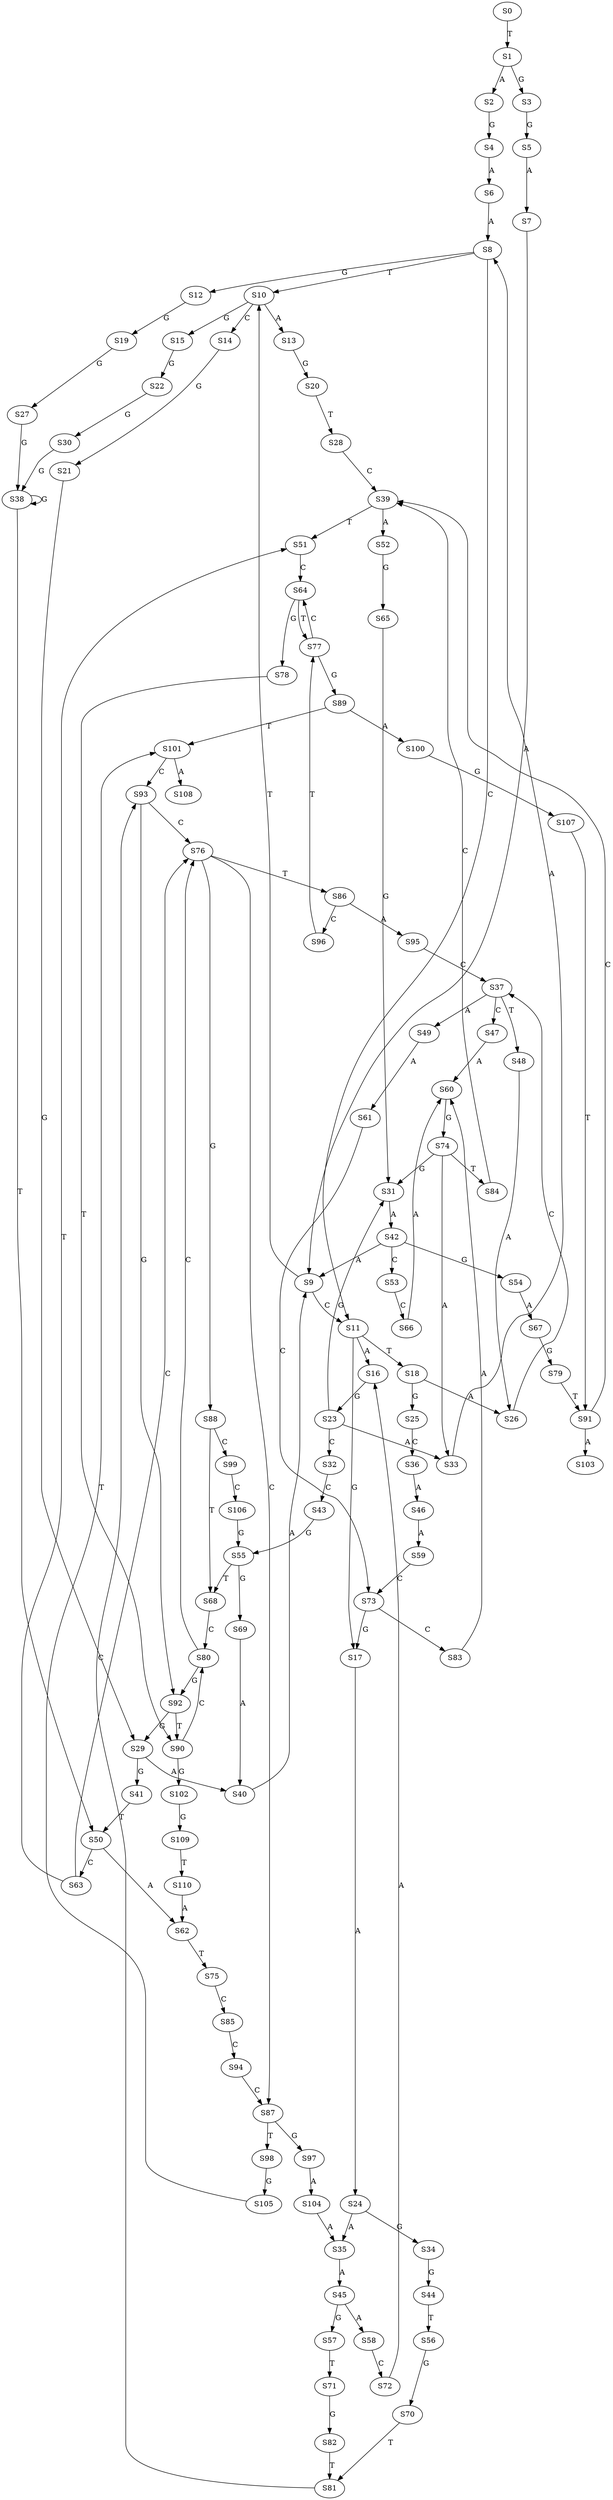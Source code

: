 strict digraph  {
	S0 -> S1 [ label = T ];
	S1 -> S2 [ label = A ];
	S1 -> S3 [ label = G ];
	S2 -> S4 [ label = G ];
	S3 -> S5 [ label = G ];
	S4 -> S6 [ label = A ];
	S5 -> S7 [ label = A ];
	S6 -> S8 [ label = A ];
	S7 -> S9 [ label = A ];
	S8 -> S10 [ label = T ];
	S8 -> S11 [ label = C ];
	S8 -> S12 [ label = G ];
	S9 -> S10 [ label = T ];
	S9 -> S11 [ label = C ];
	S10 -> S13 [ label = A ];
	S10 -> S14 [ label = C ];
	S10 -> S15 [ label = G ];
	S11 -> S16 [ label = A ];
	S11 -> S17 [ label = G ];
	S11 -> S18 [ label = T ];
	S12 -> S19 [ label = G ];
	S13 -> S20 [ label = G ];
	S14 -> S21 [ label = G ];
	S15 -> S22 [ label = G ];
	S16 -> S23 [ label = G ];
	S17 -> S24 [ label = A ];
	S18 -> S25 [ label = G ];
	S18 -> S26 [ label = A ];
	S19 -> S27 [ label = G ];
	S20 -> S28 [ label = T ];
	S21 -> S29 [ label = G ];
	S22 -> S30 [ label = G ];
	S23 -> S31 [ label = G ];
	S23 -> S32 [ label = C ];
	S23 -> S33 [ label = A ];
	S24 -> S34 [ label = G ];
	S24 -> S35 [ label = A ];
	S25 -> S36 [ label = C ];
	S26 -> S37 [ label = C ];
	S27 -> S38 [ label = G ];
	S28 -> S39 [ label = C ];
	S29 -> S40 [ label = A ];
	S29 -> S41 [ label = G ];
	S30 -> S38 [ label = G ];
	S31 -> S42 [ label = A ];
	S32 -> S43 [ label = C ];
	S33 -> S8 [ label = A ];
	S34 -> S44 [ label = G ];
	S35 -> S45 [ label = A ];
	S36 -> S46 [ label = A ];
	S37 -> S47 [ label = C ];
	S37 -> S48 [ label = T ];
	S37 -> S49 [ label = A ];
	S38 -> S50 [ label = T ];
	S38 -> S38 [ label = G ];
	S39 -> S51 [ label = T ];
	S39 -> S52 [ label = A ];
	S40 -> S9 [ label = A ];
	S41 -> S50 [ label = T ];
	S42 -> S9 [ label = A ];
	S42 -> S53 [ label = C ];
	S42 -> S54 [ label = G ];
	S43 -> S55 [ label = G ];
	S44 -> S56 [ label = T ];
	S45 -> S57 [ label = G ];
	S45 -> S58 [ label = A ];
	S46 -> S59 [ label = A ];
	S47 -> S60 [ label = A ];
	S48 -> S26 [ label = A ];
	S49 -> S61 [ label = A ];
	S50 -> S62 [ label = A ];
	S50 -> S63 [ label = C ];
	S51 -> S64 [ label = C ];
	S52 -> S65 [ label = G ];
	S53 -> S66 [ label = C ];
	S54 -> S67 [ label = A ];
	S55 -> S68 [ label = T ];
	S55 -> S69 [ label = G ];
	S56 -> S70 [ label = G ];
	S57 -> S71 [ label = T ];
	S58 -> S72 [ label = C ];
	S59 -> S73 [ label = C ];
	S60 -> S74 [ label = G ];
	S61 -> S73 [ label = C ];
	S62 -> S75 [ label = T ];
	S63 -> S76 [ label = C ];
	S63 -> S51 [ label = T ];
	S64 -> S77 [ label = T ];
	S64 -> S78 [ label = G ];
	S65 -> S31 [ label = G ];
	S66 -> S60 [ label = A ];
	S67 -> S79 [ label = G ];
	S68 -> S80 [ label = C ];
	S69 -> S40 [ label = A ];
	S70 -> S81 [ label = T ];
	S71 -> S82 [ label = G ];
	S72 -> S16 [ label = A ];
	S73 -> S83 [ label = C ];
	S73 -> S17 [ label = G ];
	S74 -> S84 [ label = T ];
	S74 -> S31 [ label = G ];
	S74 -> S33 [ label = A ];
	S75 -> S85 [ label = C ];
	S76 -> S86 [ label = T ];
	S76 -> S87 [ label = C ];
	S76 -> S88 [ label = G ];
	S77 -> S89 [ label = G ];
	S77 -> S64 [ label = C ];
	S78 -> S90 [ label = T ];
	S79 -> S91 [ label = T ];
	S80 -> S92 [ label = G ];
	S80 -> S76 [ label = C ];
	S81 -> S93 [ label = C ];
	S82 -> S81 [ label = T ];
	S83 -> S60 [ label = A ];
	S84 -> S39 [ label = C ];
	S85 -> S94 [ label = C ];
	S86 -> S95 [ label = A ];
	S86 -> S96 [ label = C ];
	S87 -> S97 [ label = G ];
	S87 -> S98 [ label = T ];
	S88 -> S99 [ label = C ];
	S88 -> S68 [ label = T ];
	S89 -> S100 [ label = A ];
	S89 -> S101 [ label = T ];
	S90 -> S80 [ label = C ];
	S90 -> S102 [ label = G ];
	S91 -> S103 [ label = A ];
	S91 -> S39 [ label = C ];
	S92 -> S29 [ label = G ];
	S92 -> S90 [ label = T ];
	S93 -> S92 [ label = G ];
	S93 -> S76 [ label = C ];
	S94 -> S87 [ label = C ];
	S95 -> S37 [ label = C ];
	S96 -> S77 [ label = T ];
	S97 -> S104 [ label = A ];
	S98 -> S105 [ label = G ];
	S99 -> S106 [ label = C ];
	S100 -> S107 [ label = G ];
	S101 -> S108 [ label = A ];
	S101 -> S93 [ label = C ];
	S102 -> S109 [ label = G ];
	S104 -> S35 [ label = A ];
	S105 -> S101 [ label = T ];
	S106 -> S55 [ label = G ];
	S107 -> S91 [ label = T ];
	S109 -> S110 [ label = T ];
	S110 -> S62 [ label = A ];
}
